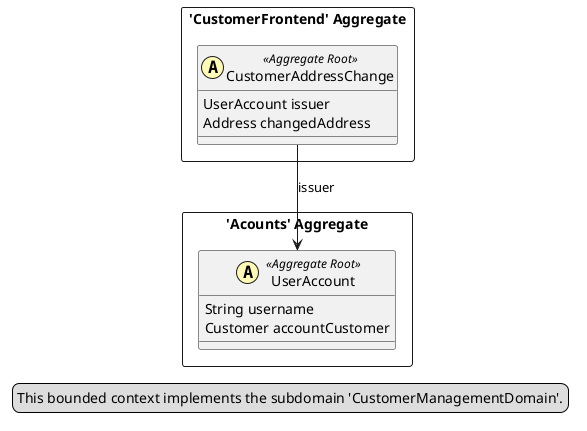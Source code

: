 @startuml

skinparam componentStyle uml2

package "'CustomerFrontend' Aggregate" <<Rectangle>> {
	class CustomerAddressChange <<(A,#fffab8) Aggregate Root>> {
		UserAccount issuer
		Address changedAddress
	}
}
package "'Acounts' Aggregate" <<Rectangle>> {
	class UserAccount <<(A,#fffab8) Aggregate Root>> {
		String username
		Customer accountCustomer
	}
}
CustomerAddressChange --> UserAccount : issuer
legend left
  This bounded context implements the subdomain 'CustomerManagementDomain'.
end legend


@enduml
